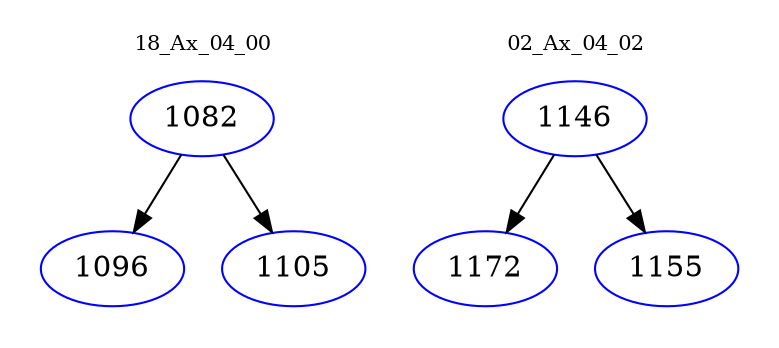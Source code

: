 digraph{
subgraph cluster_0 {
color = white
label = "18_Ax_04_00";
fontsize=10;
T0_1082 [label="1082", color="blue"]
T0_1082 -> T0_1096 [color="black"]
T0_1096 [label="1096", color="blue"]
T0_1082 -> T0_1105 [color="black"]
T0_1105 [label="1105", color="blue"]
}
subgraph cluster_1 {
color = white
label = "02_Ax_04_02";
fontsize=10;
T1_1146 [label="1146", color="blue"]
T1_1146 -> T1_1172 [color="black"]
T1_1172 [label="1172", color="blue"]
T1_1146 -> T1_1155 [color="black"]
T1_1155 [label="1155", color="blue"]
}
}
